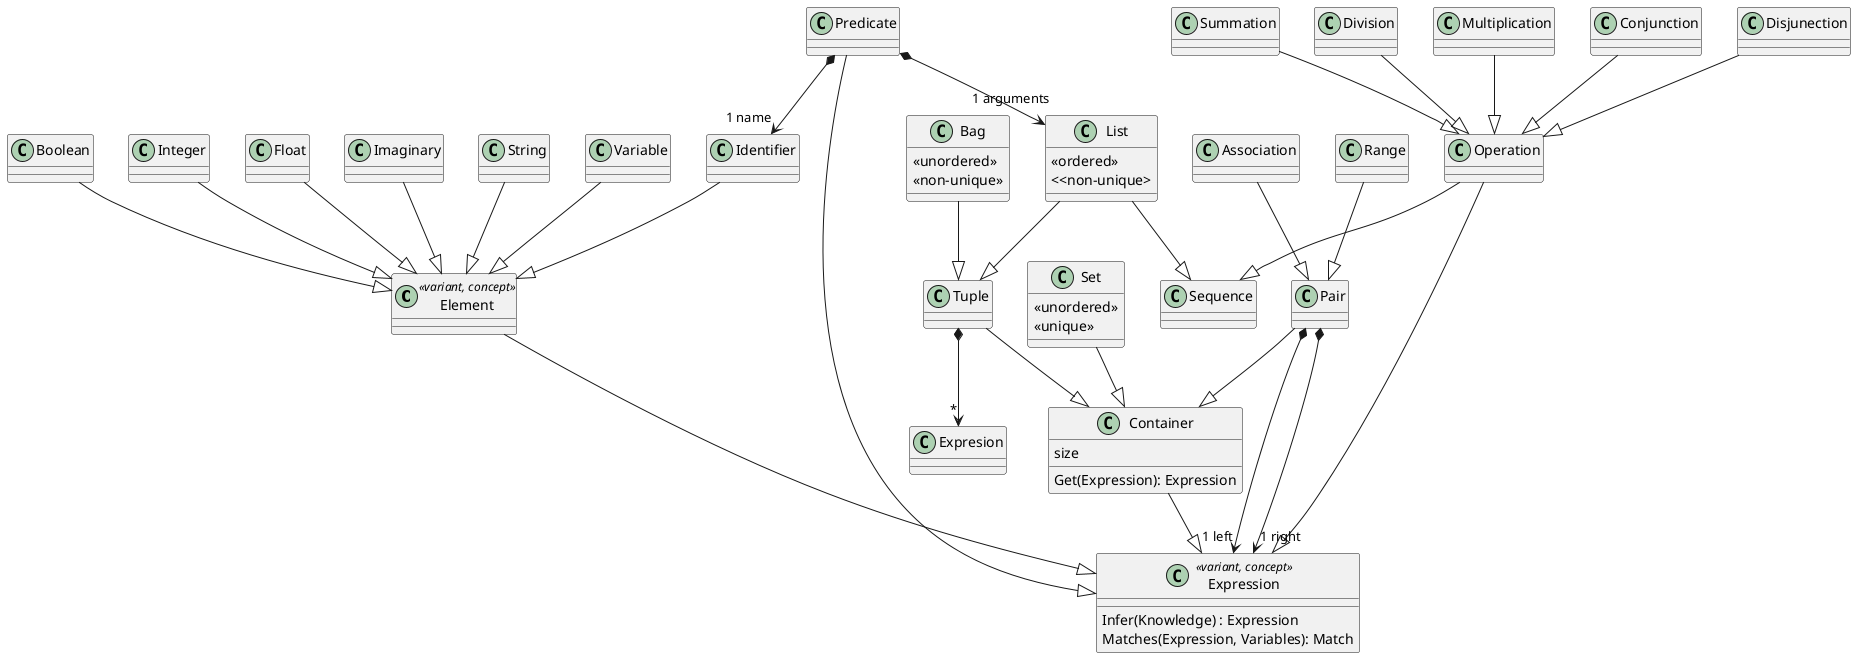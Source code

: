@startuml

class Element <<variant, concept>> {

}

Boolean --|> Element
Integer --|> Element 
Float --|> Element
Imaginary --|> Element
Identifier --|> Element
String --|> Element
Variable --|> Element 

class Expression <<variant, concept>> {
    Infer(Knowledge) : Expression
    Matches(Expression, Variables): Match
    
}

Element --|> Expression
Predicate --|> Expression 
Container  --|> Expression 
Operation --|> Expression 

class Container {
    size
    Get(Expression): Expression
}

Pair --|> Container
Tuple --|> Container 

class List {
    <<ordered>>
    <<non-unique>
}
class Bag {
    <<unordered>>
    <<non-unique>>
} 
class Set {
    <<unordered>>
    <<unique>>
}
Set --|> Container
List --|> Sequence
List --|> Tuple
Bag --|> Tuple

Association --|> Pair
Range --|> Pair

Operation --|> Sequence 

Summation --|> Operation 
Division --|> Operation 
Multiplication --|> Operation 
Conjunction --|> Operation 
Disjunection --|> Operation 

Tuple *--> "*" Expresion

Predicate *--> "1 name" Identifier
Predicate *--> "1 arguments" List

Pair *--> "1 left" Expression
Pair *--> "1 right" Expression 


@enduml